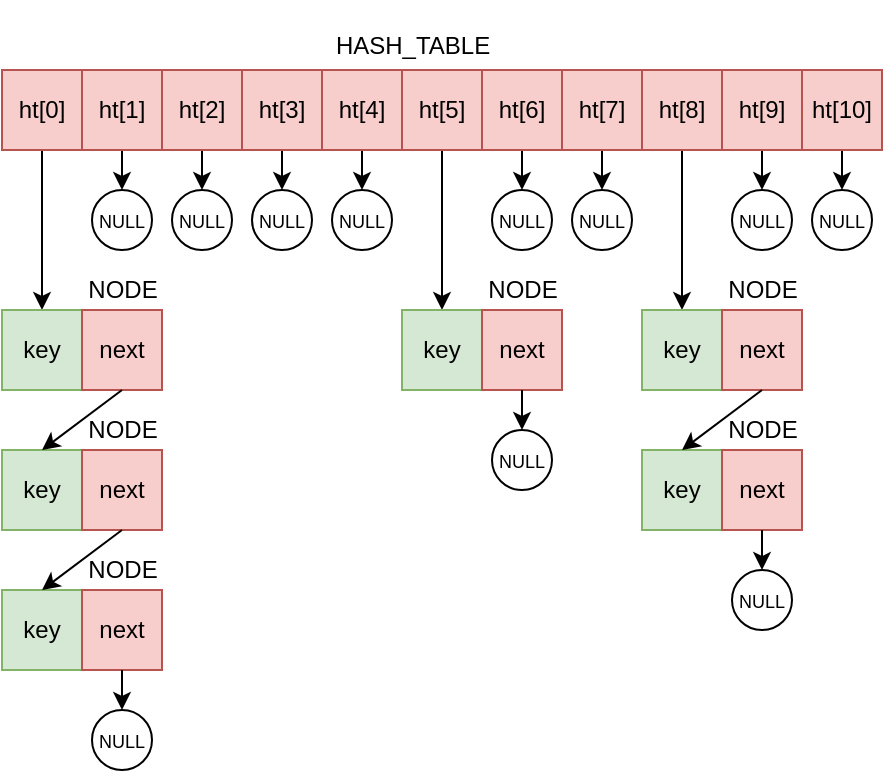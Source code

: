 <mxfile version="18.0.1" type="device"><diagram name="Page-1" id="i1E7Vj1hTysUiNosoibD"><mxGraphModel dx="813" dy="499" grid="1" gridSize="10" guides="1" tooltips="1" connect="1" arrows="1" fold="1" page="1" pageScale="1" pageWidth="850" pageHeight="1100" math="0" shadow="0"><root><mxCell id="0"/><mxCell id="1" parent="0"/><mxCell id="iGRxqh4Aso06h7t2NNF9-26" style="edgeStyle=none;rounded=0;orthogonalLoop=1;jettySize=auto;html=1;exitX=0.5;exitY=1;exitDx=0;exitDy=0;entryX=0.5;entryY=0;entryDx=0;entryDy=0;" edge="1" parent="1" source="iGRxqh4Aso06h7t2NNF9-1" target="iGRxqh4Aso06h7t2NNF9-13"><mxGeometry relative="1" as="geometry"/></mxCell><mxCell id="iGRxqh4Aso06h7t2NNF9-1" value="ht[0]" style="rounded=0;whiteSpace=wrap;html=1;fillColor=#f8cecc;strokeColor=#b85450;" vertex="1" parent="1"><mxGeometry x="120" y="200" width="40" height="40" as="geometry"/></mxCell><mxCell id="iGRxqh4Aso06h7t2NNF9-53" style="edgeStyle=none;rounded=0;orthogonalLoop=1;jettySize=auto;html=1;exitX=0.5;exitY=1;exitDx=0;exitDy=0;entryX=0.5;entryY=0;entryDx=0;entryDy=0;fontSize=9;" edge="1" parent="1" source="iGRxqh4Aso06h7t2NNF9-2" target="iGRxqh4Aso06h7t2NNF9-45"><mxGeometry relative="1" as="geometry"/></mxCell><mxCell id="iGRxqh4Aso06h7t2NNF9-2" value="ht[1]" style="rounded=0;whiteSpace=wrap;html=1;fillColor=#f8cecc;strokeColor=#b85450;" vertex="1" parent="1"><mxGeometry x="160" y="200" width="40" height="40" as="geometry"/></mxCell><mxCell id="iGRxqh4Aso06h7t2NNF9-54" style="edgeStyle=none;rounded=0;orthogonalLoop=1;jettySize=auto;html=1;exitX=0.5;exitY=1;exitDx=0;exitDy=0;entryX=0.5;entryY=0;entryDx=0;entryDy=0;fontSize=9;" edge="1" parent="1" source="iGRxqh4Aso06h7t2NNF9-4" target="iGRxqh4Aso06h7t2NNF9-46"><mxGeometry relative="1" as="geometry"/></mxCell><mxCell id="iGRxqh4Aso06h7t2NNF9-4" value="&lt;span style=&quot;&quot;&gt;ht[2]&lt;/span&gt;" style="rounded=0;whiteSpace=wrap;html=1;fillColor=#f8cecc;strokeColor=#b85450;" vertex="1" parent="1"><mxGeometry x="200" y="200" width="40" height="40" as="geometry"/></mxCell><mxCell id="iGRxqh4Aso06h7t2NNF9-55" style="edgeStyle=none;rounded=0;orthogonalLoop=1;jettySize=auto;html=1;exitX=0.5;exitY=1;exitDx=0;exitDy=0;entryX=0.5;entryY=0;entryDx=0;entryDy=0;fontSize=9;" edge="1" parent="1" source="iGRxqh4Aso06h7t2NNF9-5" target="iGRxqh4Aso06h7t2NNF9-47"><mxGeometry relative="1" as="geometry"/></mxCell><mxCell id="iGRxqh4Aso06h7t2NNF9-5" value="&lt;span style=&quot;&quot;&gt;ht[3]&lt;/span&gt;" style="rounded=0;whiteSpace=wrap;html=1;fillColor=#f8cecc;strokeColor=#b85450;" vertex="1" parent="1"><mxGeometry x="240" y="200" width="40" height="40" as="geometry"/></mxCell><mxCell id="iGRxqh4Aso06h7t2NNF9-56" style="edgeStyle=none;rounded=0;orthogonalLoop=1;jettySize=auto;html=1;exitX=0.5;exitY=1;exitDx=0;exitDy=0;entryX=0.5;entryY=0;entryDx=0;entryDy=0;fontSize=9;" edge="1" parent="1" source="iGRxqh4Aso06h7t2NNF9-6" target="iGRxqh4Aso06h7t2NNF9-48"><mxGeometry relative="1" as="geometry"/></mxCell><mxCell id="iGRxqh4Aso06h7t2NNF9-6" value="&lt;span style=&quot;&quot;&gt;ht[4]&lt;/span&gt;" style="rounded=0;whiteSpace=wrap;html=1;fillColor=#f8cecc;strokeColor=#b85450;" vertex="1" parent="1"><mxGeometry x="280" y="200" width="40" height="40" as="geometry"/></mxCell><mxCell id="iGRxqh4Aso06h7t2NNF9-38" style="edgeStyle=none;rounded=0;orthogonalLoop=1;jettySize=auto;html=1;exitX=0.5;exitY=1;exitDx=0;exitDy=0;entryX=0.5;entryY=0;entryDx=0;entryDy=0;" edge="1" parent="1" source="iGRxqh4Aso06h7t2NNF9-7" target="iGRxqh4Aso06h7t2NNF9-28"><mxGeometry relative="1" as="geometry"/></mxCell><mxCell id="iGRxqh4Aso06h7t2NNF9-7" value="&lt;span style=&quot;&quot;&gt;ht[5]&lt;/span&gt;" style="rounded=0;whiteSpace=wrap;html=1;fillColor=#f8cecc;strokeColor=#b85450;" vertex="1" parent="1"><mxGeometry x="320" y="200" width="40" height="40" as="geometry"/></mxCell><mxCell id="iGRxqh4Aso06h7t2NNF9-57" style="edgeStyle=none;rounded=0;orthogonalLoop=1;jettySize=auto;html=1;exitX=0.5;exitY=1;exitDx=0;exitDy=0;entryX=0.5;entryY=0;entryDx=0;entryDy=0;fontSize=9;" edge="1" parent="1" source="iGRxqh4Aso06h7t2NNF9-8" target="iGRxqh4Aso06h7t2NNF9-49"><mxGeometry relative="1" as="geometry"/></mxCell><mxCell id="iGRxqh4Aso06h7t2NNF9-8" value="&lt;span style=&quot;&quot;&gt;ht[6]&lt;/span&gt;" style="rounded=0;whiteSpace=wrap;html=1;fillColor=#f8cecc;strokeColor=#b85450;" vertex="1" parent="1"><mxGeometry x="360" y="200" width="40" height="40" as="geometry"/></mxCell><mxCell id="iGRxqh4Aso06h7t2NNF9-58" style="edgeStyle=none;rounded=0;orthogonalLoop=1;jettySize=auto;html=1;exitX=0.5;exitY=1;exitDx=0;exitDy=0;entryX=0.5;entryY=0;entryDx=0;entryDy=0;fontSize=9;" edge="1" parent="1" source="iGRxqh4Aso06h7t2NNF9-9" target="iGRxqh4Aso06h7t2NNF9-50"><mxGeometry relative="1" as="geometry"/></mxCell><mxCell id="iGRxqh4Aso06h7t2NNF9-9" value="&lt;span style=&quot;&quot;&gt;ht[7]&lt;/span&gt;" style="rounded=0;whiteSpace=wrap;html=1;fillColor=#f8cecc;strokeColor=#b85450;" vertex="1" parent="1"><mxGeometry x="400" y="200" width="40" height="40" as="geometry"/></mxCell><mxCell id="iGRxqh4Aso06h7t2NNF9-42" style="edgeStyle=none;rounded=0;orthogonalLoop=1;jettySize=auto;html=1;exitX=0.5;exitY=1;exitDx=0;exitDy=0;entryX=0.5;entryY=0;entryDx=0;entryDy=0;" edge="1" parent="1" source="iGRxqh4Aso06h7t2NNF9-10" target="iGRxqh4Aso06h7t2NNF9-40"><mxGeometry relative="1" as="geometry"/></mxCell><mxCell id="iGRxqh4Aso06h7t2NNF9-10" value="&lt;span style=&quot;&quot;&gt;ht[8]&lt;/span&gt;" style="rounded=0;whiteSpace=wrap;html=1;fillColor=#f8cecc;strokeColor=#b85450;" vertex="1" parent="1"><mxGeometry x="440" y="200" width="40" height="40" as="geometry"/></mxCell><mxCell id="iGRxqh4Aso06h7t2NNF9-59" style="edgeStyle=none;rounded=0;orthogonalLoop=1;jettySize=auto;html=1;exitX=0.5;exitY=1;exitDx=0;exitDy=0;entryX=0.5;entryY=0;entryDx=0;entryDy=0;fontSize=9;" edge="1" parent="1" source="iGRxqh4Aso06h7t2NNF9-11" target="iGRxqh4Aso06h7t2NNF9-51"><mxGeometry relative="1" as="geometry"/></mxCell><mxCell id="iGRxqh4Aso06h7t2NNF9-11" value="&lt;span style=&quot;&quot;&gt;ht[9]&lt;/span&gt;" style="rounded=0;whiteSpace=wrap;html=1;fillColor=#f8cecc;strokeColor=#b85450;" vertex="1" parent="1"><mxGeometry x="480" y="200" width="40" height="40" as="geometry"/></mxCell><mxCell id="iGRxqh4Aso06h7t2NNF9-60" style="edgeStyle=none;rounded=0;orthogonalLoop=1;jettySize=auto;html=1;exitX=0.5;exitY=1;exitDx=0;exitDy=0;entryX=0.5;entryY=0;entryDx=0;entryDy=0;fontSize=9;" edge="1" parent="1" source="iGRxqh4Aso06h7t2NNF9-12" target="iGRxqh4Aso06h7t2NNF9-52"><mxGeometry relative="1" as="geometry"/></mxCell><mxCell id="iGRxqh4Aso06h7t2NNF9-12" value="&lt;span style=&quot;&quot;&gt;ht[10]&lt;/span&gt;" style="rounded=0;whiteSpace=wrap;html=1;fillColor=#f8cecc;strokeColor=#b85450;" vertex="1" parent="1"><mxGeometry x="520" y="200" width="40" height="40" as="geometry"/></mxCell><mxCell id="iGRxqh4Aso06h7t2NNF9-21" value="" style="group" vertex="1" connectable="0" parent="1"><mxGeometry x="120" y="320" width="80" height="40" as="geometry"/></mxCell><mxCell id="iGRxqh4Aso06h7t2NNF9-13" value="key" style="rounded=0;whiteSpace=wrap;html=1;fillColor=#d5e8d4;strokeColor=#82b366;" vertex="1" parent="iGRxqh4Aso06h7t2NNF9-21"><mxGeometry width="40" height="40" as="geometry"/></mxCell><mxCell id="iGRxqh4Aso06h7t2NNF9-14" value="next" style="rounded=0;whiteSpace=wrap;html=1;fillColor=#f8cecc;strokeColor=#b85450;" vertex="1" parent="iGRxqh4Aso06h7t2NNF9-21"><mxGeometry x="40" width="40" height="40" as="geometry"/></mxCell><mxCell id="iGRxqh4Aso06h7t2NNF9-22" value="" style="group" vertex="1" connectable="0" parent="1"><mxGeometry x="120" y="390" width="80" height="40" as="geometry"/></mxCell><mxCell id="iGRxqh4Aso06h7t2NNF9-17" value="key" style="rounded=0;whiteSpace=wrap;html=1;fillColor=#d5e8d4;strokeColor=#82b366;" vertex="1" parent="iGRxqh4Aso06h7t2NNF9-22"><mxGeometry width="40" height="40" as="geometry"/></mxCell><mxCell id="iGRxqh4Aso06h7t2NNF9-18" value="next" style="rounded=0;whiteSpace=wrap;html=1;fillColor=#f8cecc;strokeColor=#b85450;" vertex="1" parent="iGRxqh4Aso06h7t2NNF9-22"><mxGeometry x="40" width="40" height="40" as="geometry"/></mxCell><mxCell id="iGRxqh4Aso06h7t2NNF9-23" value="" style="group" vertex="1" connectable="0" parent="1"><mxGeometry x="120" y="460" width="80" height="40" as="geometry"/></mxCell><mxCell id="iGRxqh4Aso06h7t2NNF9-19" value="key" style="rounded=0;whiteSpace=wrap;html=1;fillColor=#d5e8d4;strokeColor=#82b366;" vertex="1" parent="iGRxqh4Aso06h7t2NNF9-23"><mxGeometry width="40" height="40" as="geometry"/></mxCell><mxCell id="iGRxqh4Aso06h7t2NNF9-20" value="next" style="rounded=0;whiteSpace=wrap;html=1;fillColor=#f8cecc;strokeColor=#b85450;" vertex="1" parent="iGRxqh4Aso06h7t2NNF9-23"><mxGeometry x="40" width="40" height="40" as="geometry"/></mxCell><mxCell id="iGRxqh4Aso06h7t2NNF9-24" style="rounded=0;orthogonalLoop=1;jettySize=auto;html=1;exitX=0.5;exitY=1;exitDx=0;exitDy=0;entryX=0.5;entryY=0;entryDx=0;entryDy=0;" edge="1" parent="1" source="iGRxqh4Aso06h7t2NNF9-14" target="iGRxqh4Aso06h7t2NNF9-17"><mxGeometry relative="1" as="geometry"/></mxCell><mxCell id="iGRxqh4Aso06h7t2NNF9-25" style="edgeStyle=none;rounded=0;orthogonalLoop=1;jettySize=auto;html=1;exitX=0.5;exitY=1;exitDx=0;exitDy=0;entryX=0.5;entryY=0;entryDx=0;entryDy=0;" edge="1" parent="1" source="iGRxqh4Aso06h7t2NNF9-18" target="iGRxqh4Aso06h7t2NNF9-19"><mxGeometry relative="1" as="geometry"/></mxCell><mxCell id="iGRxqh4Aso06h7t2NNF9-27" value="" style="group" vertex="1" connectable="0" parent="1"><mxGeometry x="320" y="320" width="80" height="40" as="geometry"/></mxCell><mxCell id="iGRxqh4Aso06h7t2NNF9-28" value="key" style="rounded=0;whiteSpace=wrap;html=1;fillColor=#d5e8d4;strokeColor=#82b366;" vertex="1" parent="iGRxqh4Aso06h7t2NNF9-27"><mxGeometry width="40" height="40" as="geometry"/></mxCell><mxCell id="iGRxqh4Aso06h7t2NNF9-29" value="next" style="rounded=0;whiteSpace=wrap;html=1;fillColor=#f8cecc;strokeColor=#b85450;" vertex="1" parent="iGRxqh4Aso06h7t2NNF9-27"><mxGeometry x="40" width="40" height="40" as="geometry"/></mxCell><mxCell id="iGRxqh4Aso06h7t2NNF9-30" value="" style="group" vertex="1" connectable="0" parent="1"><mxGeometry x="440" y="390" width="80" height="40" as="geometry"/></mxCell><mxCell id="iGRxqh4Aso06h7t2NNF9-31" value="key" style="rounded=0;whiteSpace=wrap;html=1;fillColor=#d5e8d4;strokeColor=#82b366;" vertex="1" parent="iGRxqh4Aso06h7t2NNF9-30"><mxGeometry width="40" height="40" as="geometry"/></mxCell><mxCell id="iGRxqh4Aso06h7t2NNF9-32" value="next" style="rounded=0;whiteSpace=wrap;html=1;fillColor=#f8cecc;strokeColor=#b85450;" vertex="1" parent="iGRxqh4Aso06h7t2NNF9-30"><mxGeometry x="40" width="40" height="40" as="geometry"/></mxCell><mxCell id="iGRxqh4Aso06h7t2NNF9-39" value="" style="group" vertex="1" connectable="0" parent="1"><mxGeometry x="440" y="320" width="80" height="40" as="geometry"/></mxCell><mxCell id="iGRxqh4Aso06h7t2NNF9-40" value="key" style="rounded=0;whiteSpace=wrap;html=1;fillColor=#d5e8d4;strokeColor=#82b366;" vertex="1" parent="iGRxqh4Aso06h7t2NNF9-39"><mxGeometry width="40" height="40" as="geometry"/></mxCell><mxCell id="iGRxqh4Aso06h7t2NNF9-41" value="next" style="rounded=0;whiteSpace=wrap;html=1;fillColor=#f8cecc;strokeColor=#b85450;" vertex="1" parent="iGRxqh4Aso06h7t2NNF9-39"><mxGeometry x="40" width="40" height="40" as="geometry"/></mxCell><mxCell id="iGRxqh4Aso06h7t2NNF9-43" style="edgeStyle=none;rounded=0;orthogonalLoop=1;jettySize=auto;html=1;exitX=0.5;exitY=1;exitDx=0;exitDy=0;entryX=0.5;entryY=0;entryDx=0;entryDy=0;" edge="1" parent="1" source="iGRxqh4Aso06h7t2NNF9-41" target="iGRxqh4Aso06h7t2NNF9-31"><mxGeometry relative="1" as="geometry"/></mxCell><mxCell id="iGRxqh4Aso06h7t2NNF9-45" value="&lt;font style=&quot;font-size: 9px;&quot;&gt;NULL&lt;/font&gt;" style="ellipse;whiteSpace=wrap;html=1;" vertex="1" parent="1"><mxGeometry x="165" y="260" width="30" height="30" as="geometry"/></mxCell><mxCell id="iGRxqh4Aso06h7t2NNF9-46" value="&lt;font style=&quot;font-size: 9px;&quot;&gt;NULL&lt;/font&gt;" style="ellipse;whiteSpace=wrap;html=1;" vertex="1" parent="1"><mxGeometry x="205" y="260" width="30" height="30" as="geometry"/></mxCell><mxCell id="iGRxqh4Aso06h7t2NNF9-47" value="&lt;font style=&quot;font-size: 9px;&quot;&gt;NULL&lt;/font&gt;" style="ellipse;whiteSpace=wrap;html=1;" vertex="1" parent="1"><mxGeometry x="245" y="260" width="30" height="30" as="geometry"/></mxCell><mxCell id="iGRxqh4Aso06h7t2NNF9-48" value="&lt;font style=&quot;font-size: 9px;&quot;&gt;NULL&lt;/font&gt;" style="ellipse;whiteSpace=wrap;html=1;" vertex="1" parent="1"><mxGeometry x="285" y="260" width="30" height="30" as="geometry"/></mxCell><mxCell id="iGRxqh4Aso06h7t2NNF9-49" value="&lt;font style=&quot;font-size: 9px;&quot;&gt;NULL&lt;/font&gt;" style="ellipse;whiteSpace=wrap;html=1;" vertex="1" parent="1"><mxGeometry x="365" y="260" width="30" height="30" as="geometry"/></mxCell><mxCell id="iGRxqh4Aso06h7t2NNF9-50" value="&lt;font style=&quot;font-size: 9px;&quot;&gt;NULL&lt;/font&gt;" style="ellipse;whiteSpace=wrap;html=1;" vertex="1" parent="1"><mxGeometry x="405" y="260" width="30" height="30" as="geometry"/></mxCell><mxCell id="iGRxqh4Aso06h7t2NNF9-51" value="&lt;font style=&quot;font-size: 9px;&quot;&gt;NULL&lt;/font&gt;" style="ellipse;whiteSpace=wrap;html=1;" vertex="1" parent="1"><mxGeometry x="485" y="260" width="30" height="30" as="geometry"/></mxCell><mxCell id="iGRxqh4Aso06h7t2NNF9-52" value="&lt;font style=&quot;font-size: 9px;&quot;&gt;NULL&lt;/font&gt;" style="ellipse;whiteSpace=wrap;html=1;" vertex="1" parent="1"><mxGeometry x="525" y="260" width="30" height="30" as="geometry"/></mxCell><mxCell id="iGRxqh4Aso06h7t2NNF9-61" value="&lt;font style=&quot;font-size: 12px;&quot;&gt;NODE&lt;/font&gt;" style="text;html=1;align=center;verticalAlign=middle;resizable=0;points=[];autosize=1;strokeColor=none;fillColor=none;fontSize=9;" vertex="1" parent="1"><mxGeometry x="155" y="300" width="50" height="20" as="geometry"/></mxCell><mxCell id="iGRxqh4Aso06h7t2NNF9-62" value="&lt;font style=&quot;font-size: 12px;&quot;&gt;NODE&lt;/font&gt;" style="text;html=1;align=center;verticalAlign=middle;resizable=0;points=[];autosize=1;strokeColor=none;fillColor=none;fontSize=9;" vertex="1" parent="1"><mxGeometry x="155" y="370" width="50" height="20" as="geometry"/></mxCell><mxCell id="iGRxqh4Aso06h7t2NNF9-63" value="&lt;font style=&quot;font-size: 12px;&quot;&gt;NODE&lt;/font&gt;" style="text;html=1;align=center;verticalAlign=middle;resizable=0;points=[];autosize=1;strokeColor=none;fillColor=none;fontSize=9;" vertex="1" parent="1"><mxGeometry x="155" y="440" width="50" height="20" as="geometry"/></mxCell><mxCell id="iGRxqh4Aso06h7t2NNF9-64" value="&lt;font style=&quot;font-size: 12px;&quot;&gt;NODE&lt;/font&gt;" style="text;html=1;align=center;verticalAlign=middle;resizable=0;points=[];autosize=1;strokeColor=none;fillColor=none;fontSize=9;" vertex="1" parent="1"><mxGeometry x="355" y="300" width="50" height="20" as="geometry"/></mxCell><mxCell id="iGRxqh4Aso06h7t2NNF9-65" value="&lt;font style=&quot;font-size: 12px;&quot;&gt;NODE&lt;/font&gt;" style="text;html=1;align=center;verticalAlign=middle;resizable=0;points=[];autosize=1;strokeColor=none;fillColor=none;fontSize=9;" vertex="1" parent="1"><mxGeometry x="475" y="300" width="50" height="20" as="geometry"/></mxCell><mxCell id="iGRxqh4Aso06h7t2NNF9-66" value="&lt;font style=&quot;font-size: 12px;&quot;&gt;NODE&lt;/font&gt;" style="text;html=1;align=center;verticalAlign=middle;resizable=0;points=[];autosize=1;strokeColor=none;fillColor=none;fontSize=9;" vertex="1" parent="1"><mxGeometry x="475" y="370" width="50" height="20" as="geometry"/></mxCell><mxCell id="iGRxqh4Aso06h7t2NNF9-67" value="&lt;font style=&quot;font-size: 12px;&quot;&gt;&lt;br&gt;HASH_TABLE&lt;/font&gt;" style="text;html=1;align=center;verticalAlign=middle;resizable=0;points=[];autosize=1;strokeColor=none;fillColor=none;fontSize=9;" vertex="1" parent="1"><mxGeometry x="280" y="165" width="90" height="30" as="geometry"/></mxCell><mxCell id="iGRxqh4Aso06h7t2NNF9-68" value="&lt;font style=&quot;font-size: 9px;&quot;&gt;NULL&lt;/font&gt;" style="ellipse;whiteSpace=wrap;html=1;" vertex="1" parent="1"><mxGeometry x="165" y="520" width="30" height="30" as="geometry"/></mxCell><mxCell id="iGRxqh4Aso06h7t2NNF9-69" value="&lt;font style=&quot;font-size: 9px;&quot;&gt;NULL&lt;/font&gt;" style="ellipse;whiteSpace=wrap;html=1;" vertex="1" parent="1"><mxGeometry x="365" y="380" width="30" height="30" as="geometry"/></mxCell><mxCell id="iGRxqh4Aso06h7t2NNF9-70" value="&lt;font style=&quot;font-size: 9px;&quot;&gt;NULL&lt;/font&gt;" style="ellipse;whiteSpace=wrap;html=1;" vertex="1" parent="1"><mxGeometry x="485" y="450" width="30" height="30" as="geometry"/></mxCell><mxCell id="iGRxqh4Aso06h7t2NNF9-72" style="edgeStyle=none;rounded=0;orthogonalLoop=1;jettySize=auto;html=1;exitX=0.5;exitY=1;exitDx=0;exitDy=0;entryX=0.5;entryY=0;entryDx=0;entryDy=0;fontSize=12;" edge="1" parent="1" source="iGRxqh4Aso06h7t2NNF9-32" target="iGRxqh4Aso06h7t2NNF9-70"><mxGeometry relative="1" as="geometry"/></mxCell><mxCell id="iGRxqh4Aso06h7t2NNF9-73" style="edgeStyle=none;rounded=0;orthogonalLoop=1;jettySize=auto;html=1;exitX=0.5;exitY=1;exitDx=0;exitDy=0;entryX=0.5;entryY=0;entryDx=0;entryDy=0;fontSize=12;" edge="1" parent="1" source="iGRxqh4Aso06h7t2NNF9-29" target="iGRxqh4Aso06h7t2NNF9-69"><mxGeometry relative="1" as="geometry"/></mxCell><mxCell id="iGRxqh4Aso06h7t2NNF9-74" style="edgeStyle=none;rounded=0;orthogonalLoop=1;jettySize=auto;html=1;exitX=0.5;exitY=1;exitDx=0;exitDy=0;entryX=0.5;entryY=0;entryDx=0;entryDy=0;fontSize=12;" edge="1" parent="1" source="iGRxqh4Aso06h7t2NNF9-20" target="iGRxqh4Aso06h7t2NNF9-68"><mxGeometry relative="1" as="geometry"/></mxCell></root></mxGraphModel></diagram></mxfile>